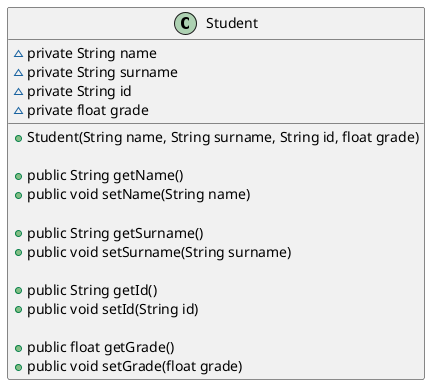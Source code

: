 @startuml
class Student{

  ~private String name
  ~private String surname
  ~private String id
  ~private float grade

  +Student(String name, String surname, String id, float grade)

  +public String getName()
  +public void setName(String name)

  +public String getSurname()
  +public void setSurname(String surname)

  +public String getId()
  +public void setId(String id)

  +public float getGrade()
  +public void setGrade(float grade)

}
@enduml